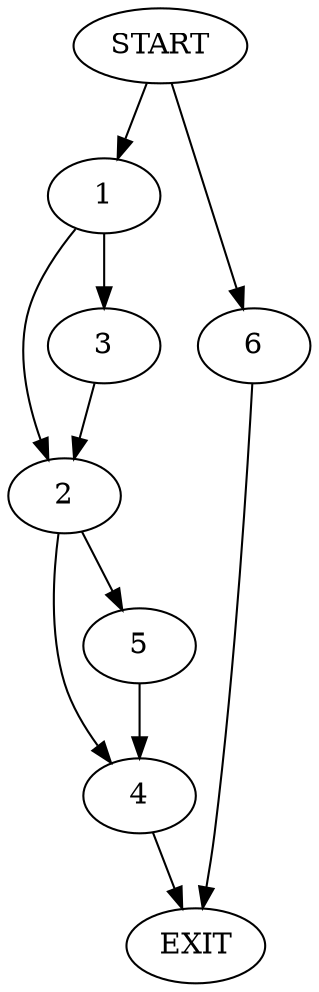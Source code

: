 digraph {
0 [label="START"]
7 [label="EXIT"]
0 -> 1
1 -> 2
1 -> 3
2 -> 4
2 -> 5
3 -> 2
4 -> 7
5 -> 4
0 -> 6
6 -> 7
}
